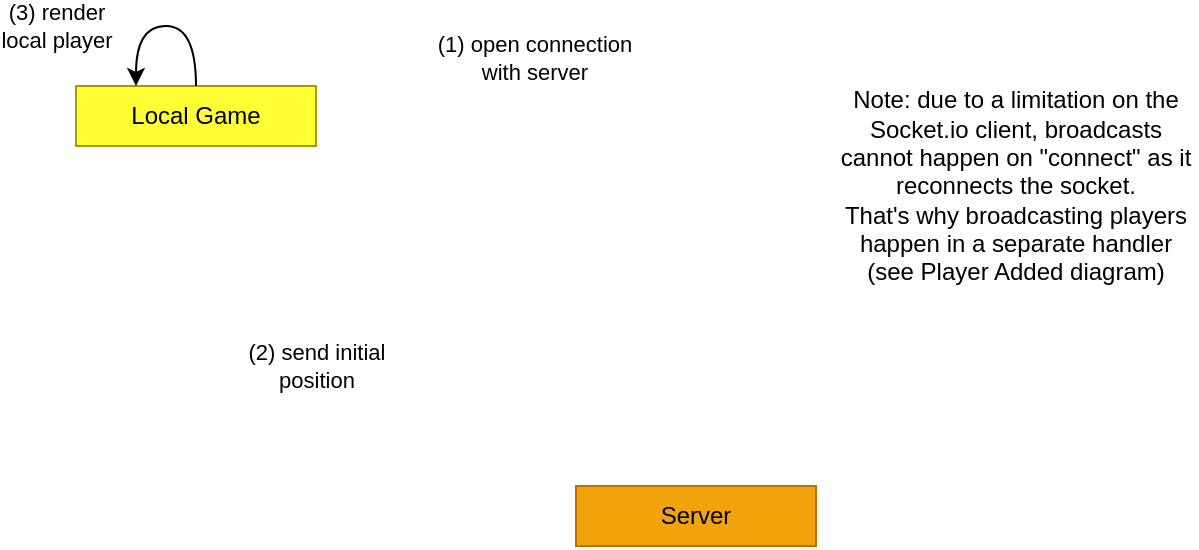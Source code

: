 <mxfile version="13.1.3" pages="3">
    <diagram id="6hGFLwfOUW9BJ-s0fimq" name="Player Connects">
        <mxGraphModel dx="736" dy="577" grid="1" gridSize="10" guides="1" tooltips="1" connect="1" arrows="1" fold="1" page="1" pageScale="1" pageWidth="827" pageHeight="1169" math="0" shadow="0">
            <root>
                <mxCell id="0"/>
                <mxCell id="1" parent="0"/>
                <mxCell id="25" style="edgeStyle=orthogonalEdgeStyle;curved=1;rounded=0;orthogonalLoop=1;jettySize=auto;html=1;exitX=0.75;exitY=0;exitDx=0;exitDy=0;entryX=0.5;entryY=0;entryDx=0;entryDy=0;strokeColor=#FFFFFF;" parent="1" source="3" target="4" edge="1">
                    <mxGeometry relative="1" as="geometry"/>
                </mxCell>
                <mxCell id="26" value="(1) open connection&lt;br&gt;with server" style="edgeLabel;html=1;align=center;verticalAlign=middle;resizable=0;points=[];" parent="25" vertex="1" connectable="0">
                    <mxGeometry x="-0.309" y="-6" relative="1" as="geometry">
                        <mxPoint as="offset"/>
                    </mxGeometry>
                </mxCell>
                <mxCell id="3" value="Local Game" style="rounded=0;whiteSpace=wrap;html=1;fillColor=#FFFF33;strokeColor=#B09500;fontColor=#000000;" parent="1" vertex="1">
                    <mxGeometry x="60" y="60" width="120" height="30" as="geometry"/>
                </mxCell>
                <mxCell id="27" style="edgeStyle=orthogonalEdgeStyle;curved=1;rounded=0;orthogonalLoop=1;jettySize=auto;html=1;exitX=0;exitY=0.25;exitDx=0;exitDy=0;entryX=0.75;entryY=1;entryDx=0;entryDy=0;strokeColor=#FFFFFF;" parent="1" source="4" target="3" edge="1">
                    <mxGeometry relative="1" as="geometry"/>
                </mxCell>
                <mxCell id="28" value="(2) send initial &lt;br&gt;position" style="edgeLabel;html=1;align=center;verticalAlign=middle;resizable=0;points=[];" parent="27" vertex="1" connectable="0">
                    <mxGeometry x="-0.003" y="-26" relative="1" as="geometry">
                        <mxPoint x="4" y="-59.5" as="offset"/>
                    </mxGeometry>
                </mxCell>
                <mxCell id="4" value="Server" style="rounded=0;whiteSpace=wrap;html=1;fillColor=#f0a30a;strokeColor=#BD7000;fontColor=#000000;" parent="1" vertex="1">
                    <mxGeometry x="310" y="260" width="120" height="30" as="geometry"/>
                </mxCell>
                <mxCell id="36" style="edgeStyle=orthogonalEdgeStyle;rounded=0;orthogonalLoop=1;jettySize=auto;html=1;exitX=0.5;exitY=0;exitDx=0;exitDy=0;entryX=0.25;entryY=0;entryDx=0;entryDy=0;curved=1;" parent="1" source="3" target="3" edge="1">
                    <mxGeometry relative="1" as="geometry">
                        <Array as="points">
                            <mxPoint x="120" y="30"/>
                            <mxPoint x="90" y="30"/>
                        </Array>
                    </mxGeometry>
                </mxCell>
                <mxCell id="37" value="(3) render &lt;br&gt;local player" style="edgeLabel;html=1;align=center;verticalAlign=middle;resizable=0;points=[];" parent="36" vertex="1" connectable="0">
                    <mxGeometry x="-0.422" y="5" relative="1" as="geometry">
                        <mxPoint x="-65" y="-4" as="offset"/>
                    </mxGeometry>
                </mxCell>
                <mxCell id="GRKz2RKrdYV5qS56WbeW-39" value="Note: due to a limitation on the Socket.io client, broadcasts cannot happen on &quot;connect&quot; as it reconnects the socket.&lt;br&gt;That's why broadcasting players happen in a separate handler (see Player Added diagram)" style="text;html=1;strokeColor=none;fillColor=none;align=center;verticalAlign=middle;whiteSpace=wrap;rounded=0;" vertex="1" parent="1">
                    <mxGeometry x="440" y="40" width="180" height="140" as="geometry"/>
                </mxCell>
            </root>
        </mxGraphModel>
    </diagram>
    <diagram id="0n_lNXVa9ntdit9ih4yo" name="Player Joins The Game">
        <mxGraphModel dx="736" dy="577" grid="1" gridSize="10" guides="1" tooltips="1" connect="1" arrows="1" fold="1" page="1" pageScale="1" pageWidth="850" pageHeight="1100" math="0" shadow="0">
            <root>
                <mxCell id="tWpiseRlfWbCnAalKlqM-0"/>
                <mxCell id="tWpiseRlfWbCnAalKlqM-1" parent="tWpiseRlfWbCnAalKlqM-0"/>
                <mxCell id="3NFdJSVWxG-qaGq5bpnX-0" style="edgeStyle=orthogonalEdgeStyle;curved=1;rounded=0;orthogonalLoop=1;jettySize=auto;html=1;exitX=0.5;exitY=1;exitDx=0;exitDy=0;entryX=0.75;entryY=1;entryDx=0;entryDy=0;strokeColor=#FFFFFF;" edge="1" parent="tWpiseRlfWbCnAalKlqM-1" source="3NFdJSVWxG-qaGq5bpnX-6" target="3NFdJSVWxG-qaGq5bpnX-6">
                    <mxGeometry relative="1" as="geometry">
                        <mxPoint x="70" y="160" as="targetPoint"/>
                        <Array as="points">
                            <mxPoint x="120" y="120"/>
                            <mxPoint x="150" y="120"/>
                        </Array>
                    </mxGeometry>
                </mxCell>
                <mxCell id="3NFdJSVWxG-qaGq5bpnX-1" value="(6) render &lt;br&gt;remote players" style="edgeLabel;html=1;align=center;verticalAlign=middle;resizable=0;points=[];" vertex="1" connectable="0" parent="3NFdJSVWxG-qaGq5bpnX-0">
                    <mxGeometry x="0.289" y="-3" relative="1" as="geometry">
                        <mxPoint x="8" y="23" as="offset"/>
                    </mxGeometry>
                </mxCell>
                <mxCell id="3NFdJSVWxG-qaGq5bpnX-4" style="edgeStyle=orthogonalEdgeStyle;rounded=0;orthogonalLoop=1;jettySize=auto;html=1;exitX=1;exitY=0.5;exitDx=0;exitDy=0;entryX=0.25;entryY=0;entryDx=0;entryDy=0;curved=1;" edge="1" parent="tWpiseRlfWbCnAalKlqM-1" source="3NFdJSVWxG-qaGq5bpnX-6" target="3NFdJSVWxG-qaGq5bpnX-13">
                    <mxGeometry relative="1" as="geometry"/>
                </mxCell>
                <mxCell id="3NFdJSVWxG-qaGq5bpnX-5" value="(1) confirm&lt;br&gt;player created" style="edgeLabel;html=1;align=center;verticalAlign=middle;resizable=0;points=[];" vertex="1" connectable="0" parent="3NFdJSVWxG-qaGq5bpnX-4">
                    <mxGeometry x="-0.348" y="-32" relative="1" as="geometry">
                        <mxPoint as="offset"/>
                    </mxGeometry>
                </mxCell>
                <mxCell id="3NFdJSVWxG-qaGq5bpnX-6" value="Local Game" style="rounded=0;whiteSpace=wrap;html=1;fillColor=#FFFF33;strokeColor=#B09500;fontColor=#000000;" vertex="1" parent="tWpiseRlfWbCnAalKlqM-1">
                    <mxGeometry x="60" y="60" width="120" height="30" as="geometry"/>
                </mxCell>
                <mxCell id="3NFdJSVWxG-qaGq5bpnX-7" style="edgeStyle=orthogonalEdgeStyle;curved=1;rounded=0;orthogonalLoop=1;jettySize=auto;html=1;exitX=0.25;exitY=1;exitDx=0;exitDy=0;entryX=1;entryY=0.25;entryDx=0;entryDy=0;strokeColor=#FFFFFF;" edge="1" parent="tWpiseRlfWbCnAalKlqM-1" source="3NFdJSVWxG-qaGq5bpnX-13" target="3NFdJSVWxG-qaGq5bpnX-14">
                    <mxGeometry relative="1" as="geometry"/>
                </mxCell>
                <mxCell id="3NFdJSVWxG-qaGq5bpnX-8" value="(3) send new player &lt;br&gt;info to other games " style="edgeLabel;html=1;align=center;verticalAlign=middle;resizable=0;points=[];" vertex="1" connectable="0" parent="3NFdJSVWxG-qaGq5bpnX-7">
                    <mxGeometry x="0.26" y="-24" relative="1" as="geometry">
                        <mxPoint as="offset"/>
                    </mxGeometry>
                </mxCell>
                <mxCell id="3NFdJSVWxG-qaGq5bpnX-9" style="edgeStyle=orthogonalEdgeStyle;curved=1;rounded=0;orthogonalLoop=1;jettySize=auto;html=1;exitX=0;exitY=0.75;exitDx=0;exitDy=0;entryX=0.25;entryY=1;entryDx=0;entryDy=0;strokeColor=#FFFFFF;fillColor=#60a917;" edge="1" parent="tWpiseRlfWbCnAalKlqM-1" source="3NFdJSVWxG-qaGq5bpnX-13" target="3NFdJSVWxG-qaGq5bpnX-6">
                    <mxGeometry relative="1" as="geometry">
                        <mxPoint x="70" y="420" as="targetPoint"/>
                    </mxGeometry>
                </mxCell>
                <mxCell id="3NFdJSVWxG-qaGq5bpnX-10" value="(5) send other players' info &lt;br&gt;and position&amp;nbsp;to new player" style="edgeLabel;html=1;align=center;verticalAlign=middle;resizable=0;points=[];" vertex="1" connectable="0" parent="3NFdJSVWxG-qaGq5bpnX-9">
                    <mxGeometry x="-0.356" y="-36" relative="1" as="geometry">
                        <mxPoint x="-39" y="13.5" as="offset"/>
                    </mxGeometry>
                </mxCell>
                <mxCell id="3NFdJSVWxG-qaGq5bpnX-13" value="Server" style="rounded=0;whiteSpace=wrap;html=1;fillColor=#f0a30a;strokeColor=#BD7000;fontColor=#000000;" vertex="1" parent="tWpiseRlfWbCnAalKlqM-1">
                    <mxGeometry x="310" y="260" width="120" height="30" as="geometry"/>
                </mxCell>
                <mxCell id="3NFdJSVWxG-qaGq5bpnX-14" value="Remote Game" style="rounded=0;whiteSpace=wrap;html=1;fillColor=#60a917;strokeColor=#2D7600;fontColor=#000000;" vertex="1" parent="tWpiseRlfWbCnAalKlqM-1">
                    <mxGeometry x="60" y="430" width="120" height="30" as="geometry"/>
                </mxCell>
                <mxCell id="3NFdJSVWxG-qaGq5bpnX-15" style="edgeStyle=orthogonalEdgeStyle;rounded=0;orthogonalLoop=1;jettySize=auto;html=1;exitX=0.5;exitY=0;exitDx=0;exitDy=0;entryX=0.75;entryY=0;entryDx=0;entryDy=0;curved=1;strokeColor=#FFFFFF;" edge="1" parent="tWpiseRlfWbCnAalKlqM-1" source="3NFdJSVWxG-qaGq5bpnX-14" target="3NFdJSVWxG-qaGq5bpnX-14">
                    <mxGeometry relative="1" as="geometry">
                        <Array as="points">
                            <mxPoint x="120" y="400"/>
                            <mxPoint x="150" y="400"/>
                        </Array>
                    </mxGeometry>
                </mxCell>
                <mxCell id="3NFdJSVWxG-qaGq5bpnX-16" value="(4) render new player" style="edgeLabel;html=1;align=center;verticalAlign=middle;resizable=0;points=[];" vertex="1" connectable="0" parent="3NFdJSVWxG-qaGq5bpnX-15">
                    <mxGeometry x="0.267" y="-3" relative="1" as="geometry">
                        <mxPoint y="-13" as="offset"/>
                    </mxGeometry>
                </mxCell>
                <mxCell id="3NFdJSVWxG-qaGq5bpnX-17" style="edgeStyle=orthogonalEdgeStyle;curved=1;rounded=0;orthogonalLoop=1;jettySize=auto;html=1;exitX=0.5;exitY=1;exitDx=0;exitDy=0;entryX=0.75;entryY=1;entryDx=0;entryDy=0;strokeColor=#FFFFFF;" edge="1" parent="tWpiseRlfWbCnAalKlqM-1" target="3NFdJSVWxG-qaGq5bpnX-13">
                    <mxGeometry relative="1" as="geometry">
                        <Array as="points">
                            <mxPoint x="370" y="320"/>
                            <mxPoint x="400" y="320"/>
                        </Array>
                        <mxPoint x="370" y="290" as="sourcePoint"/>
                        <mxPoint x="340" y="290" as="targetPoint"/>
                    </mxGeometry>
                </mxCell>
                <mxCell id="3NFdJSVWxG-qaGq5bpnX-18" value="(2) store &lt;br&gt;new player" style="edgeLabel;html=1;align=center;verticalAlign=middle;resizable=0;points=[];" vertex="1" connectable="0" parent="3NFdJSVWxG-qaGq5bpnX-17">
                    <mxGeometry x="-0.4" y="-4" relative="1" as="geometry">
                        <mxPoint x="25" y="23" as="offset"/>
                    </mxGeometry>
                </mxCell>
            </root>
        </mxGraphModel>
    </diagram>
    <diagram id="HFqJGXF05XEBhKaTk_G-" name="Player Disconnects">
        <mxGraphModel dx="736" dy="577" grid="1" gridSize="10" guides="1" tooltips="1" connect="1" arrows="1" fold="1" page="1" pageScale="1" pageWidth="700" pageHeight="450" math="0" shadow="0">
            <root>
                <mxCell id="JsK6Sz4T_5DIjwYr9bUt-0"/>
                <mxCell id="JsK6Sz4T_5DIjwYr9bUt-1" parent="JsK6Sz4T_5DIjwYr9bUt-0"/>
                <mxCell id="YmrfgzfNlimpw8deap8E-4" style="edgeStyle=orthogonalEdgeStyle;curved=1;rounded=0;orthogonalLoop=1;jettySize=auto;html=1;exitX=1;exitY=0.5;exitDx=0;exitDy=0;strokeColor=#FFFFFF;entryX=0;entryY=0.5;entryDx=0;entryDy=0;" parent="JsK6Sz4T_5DIjwYr9bUt-1" source="YmrfgzfNlimpw8deap8E-6" target="YmrfgzfNlimpw8deap8E-13" edge="1">
                    <mxGeometry relative="1" as="geometry"/>
                </mxCell>
                <mxCell id="YmrfgzfNlimpw8deap8E-5" value="(1) disconnected" style="edgeLabel;html=1;align=center;verticalAlign=middle;resizable=0;points=[];" parent="YmrfgzfNlimpw8deap8E-4" vertex="1" connectable="0">
                    <mxGeometry x="-0.309" y="-6" relative="1" as="geometry">
                        <mxPoint x="15" y="9" as="offset"/>
                    </mxGeometry>
                </mxCell>
                <mxCell id="YmrfgzfNlimpw8deap8E-6" value="Local Game" style="rounded=0;whiteSpace=wrap;html=1;fillColor=#FFFF33;strokeColor=#B09500;fontColor=#000000;" parent="JsK6Sz4T_5DIjwYr9bUt-1" vertex="1">
                    <mxGeometry x="30" y="90" width="120" height="30" as="geometry"/>
                </mxCell>
                <mxCell id="YmrfgzfNlimpw8deap8E-7" style="edgeStyle=orthogonalEdgeStyle;curved=1;rounded=0;orthogonalLoop=1;jettySize=auto;html=1;exitX=1;exitY=0.5;exitDx=0;exitDy=0;entryX=0;entryY=0.5;entryDx=0;entryDy=0;strokeColor=#FFFFFF;" parent="JsK6Sz4T_5DIjwYr9bUt-1" source="YmrfgzfNlimpw8deap8E-13" target="YmrfgzfNlimpw8deap8E-14" edge="1">
                    <mxGeometry relative="1" as="geometry"/>
                </mxCell>
                <mxCell id="YmrfgzfNlimpw8deap8E-8" value="(3) inform player &lt;br&gt;disconnect" style="edgeLabel;html=1;align=center;verticalAlign=middle;resizable=0;points=[];" parent="YmrfgzfNlimpw8deap8E-7" vertex="1" connectable="0">
                    <mxGeometry x="0.26" y="-24" relative="1" as="geometry">
                        <mxPoint x="-19" y="-49" as="offset"/>
                    </mxGeometry>
                </mxCell>
                <mxCell id="YmrfgzfNlimpw8deap8E-13" value="Server" style="rounded=0;whiteSpace=wrap;html=1;fillColor=#f0a30a;strokeColor=#BD7000;fontColor=#000000;" parent="JsK6Sz4T_5DIjwYr9bUt-1" vertex="1">
                    <mxGeometry x="310" y="90" width="120" height="30" as="geometry"/>
                </mxCell>
                <mxCell id="YmrfgzfNlimpw8deap8E-14" value="Remote Game" style="rounded=0;whiteSpace=wrap;html=1;fillColor=#60a917;strokeColor=#2D7600;fontColor=#000000;" parent="JsK6Sz4T_5DIjwYr9bUt-1" vertex="1">
                    <mxGeometry x="540" y="90" width="120" height="30" as="geometry"/>
                </mxCell>
                <mxCell id="YmrfgzfNlimpw8deap8E-15" style="edgeStyle=orthogonalEdgeStyle;rounded=0;orthogonalLoop=1;jettySize=auto;html=1;exitX=0.5;exitY=0;exitDx=0;exitDy=0;entryX=0.75;entryY=0;entryDx=0;entryDy=0;curved=1;strokeColor=#FFFFFF;" parent="JsK6Sz4T_5DIjwYr9bUt-1" source="YmrfgzfNlimpw8deap8E-14" target="YmrfgzfNlimpw8deap8E-14" edge="1">
                    <mxGeometry relative="1" as="geometry">
                        <Array as="points">
                            <mxPoint x="600" y="60"/>
                            <mxPoint x="630" y="60"/>
                        </Array>
                    </mxGeometry>
                </mxCell>
                <mxCell id="YmrfgzfNlimpw8deap8E-16" value="(4) destroy player" style="edgeLabel;html=1;align=center;verticalAlign=middle;resizable=0;points=[];" parent="YmrfgzfNlimpw8deap8E-15" vertex="1" connectable="0">
                    <mxGeometry x="0.267" y="-3" relative="1" as="geometry">
                        <mxPoint y="-13" as="offset"/>
                    </mxGeometry>
                </mxCell>
                <mxCell id="YmrfgzfNlimpw8deap8E-17" style="edgeStyle=orthogonalEdgeStyle;curved=1;rounded=0;orthogonalLoop=1;jettySize=auto;html=1;exitX=0.75;exitY=1;exitDx=0;exitDy=0;entryX=0.5;entryY=1;entryDx=0;entryDy=0;strokeColor=#FFFFFF;" parent="JsK6Sz4T_5DIjwYr9bUt-1" source="YmrfgzfNlimpw8deap8E-13" target="YmrfgzfNlimpw8deap8E-13" edge="1">
                    <mxGeometry relative="1" as="geometry">
                        <Array as="points">
                            <mxPoint x="400" y="150"/>
                            <mxPoint x="370" y="150"/>
                        </Array>
                    </mxGeometry>
                </mxCell>
                <mxCell id="YmrfgzfNlimpw8deap8E-18" value="(2) remove player" style="edgeLabel;html=1;align=center;verticalAlign=middle;resizable=0;points=[];" parent="YmrfgzfNlimpw8deap8E-17" vertex="1" connectable="0">
                    <mxGeometry x="-0.4" y="-4" relative="1" as="geometry">
                        <mxPoint x="-16" y="23" as="offset"/>
                    </mxGeometry>
                </mxCell>
            </root>
        </mxGraphModel>
    </diagram>
</mxfile>